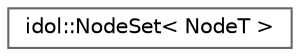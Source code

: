 digraph "Graphical Class Hierarchy"
{
 // LATEX_PDF_SIZE
  bgcolor="transparent";
  edge [fontname=Helvetica,fontsize=10,labelfontname=Helvetica,labelfontsize=10];
  node [fontname=Helvetica,fontsize=10,shape=box,height=0.2,width=0.4];
  rankdir="LR";
  Node0 [id="Node000000",label="idol::NodeSet\< NodeT \>",height=0.2,width=0.4,color="grey40", fillcolor="white", style="filled",URL="$classidol_1_1NodeSet.html",tooltip=" "];
}
